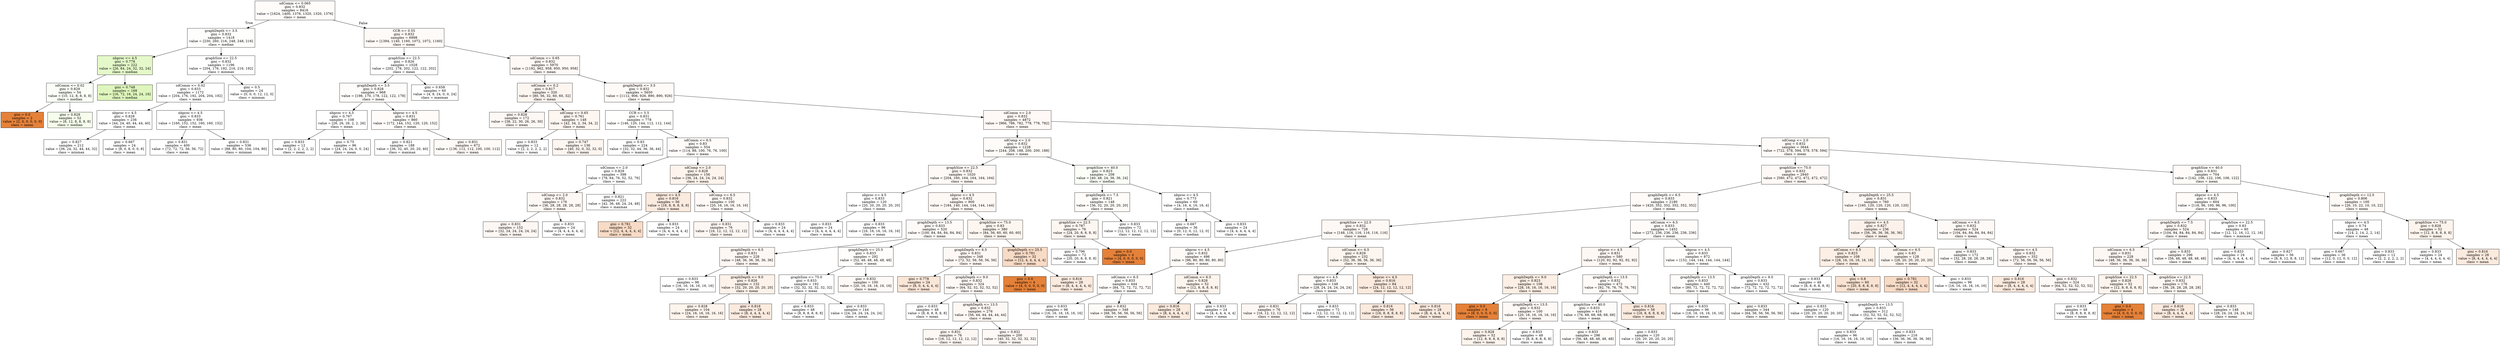 digraph Tree {
node [shape=box, style="filled", color="black"] ;
0 [label="sdComm <= 0.065\ngini = 0.832\nsamples = 8416\nvalue = [1624, 1400, 1376, 1320, 1320, 1376]\nclass = mean", fillcolor="#fefbf9"] ;
1 [label="graphDepth <= 3.5\ngini = 0.832\nsamples = 1418\nvalue = [230, 260, 216, 248, 248, 216]\nclass = median", fillcolor="#fefffd"] ;
0 -> 1 [labeldistance=2.5, labelangle=45, headlabel="True"] ;
2 [label="nbproc <= 4.5\ngini = 0.778\nsamples = 222\nvalue = [26, 84, 24, 32, 32, 24]\nclass = median", fillcolor="#e4f8c9"] ;
1 -> 2 ;
3 [label="sdComm <= 0.02\ngini = 0.829\nsamples = 54\nvalue = [10, 12, 8, 8, 8, 8]\nclass = median", fillcolor="#fbfef6"] ;
2 -> 3 ;
4 [label="gini = 0.0\nsamples = 2\nvalue = [2, 0, 0, 0, 0, 0]\nclass = mean", fillcolor="#e58139"] ;
3 -> 4 ;
5 [label="gini = 0.828\nsamples = 52\nvalue = [8, 12, 8, 8, 8, 8]\nclass = median", fillcolor="#f6fded"] ;
3 -> 5 ;
6 [label="gini = 0.748\nsamples = 168\nvalue = [16, 72, 16, 24, 24, 16]\nclass = median", fillcolor="#def6bd"] ;
2 -> 6 ;
7 [label="graphSize <= 22.5\ngini = 0.832\nsamples = 1196\nvalue = [204, 176, 192, 216, 216, 192]\nclass = minmax", fillcolor="#ffffff"] ;
1 -> 7 ;
8 [label="sdComm <= 0.02\ngini = 0.833\nsamples = 1172\nvalue = [204, 176, 192, 204, 204, 192]\nclass = mean", fillcolor="#ffffff"] ;
7 -> 8 ;
9 [label="nbproc <= 4.5\ngini = 0.828\nsamples = 236\nvalue = [44, 24, 40, 44, 44, 40]\nclass = mean", fillcolor="#ffffff"] ;
8 -> 9 ;
10 [label="gini = 0.827\nsamples = 212\nvalue = [36, 24, 32, 44, 44, 32]\nclass = minmax", fillcolor="#ffffff"] ;
9 -> 10 ;
11 [label="gini = 0.667\nsamples = 24\nvalue = [8, 0, 8, 0, 0, 8]\nclass = mean", fillcolor="#ffffff"] ;
9 -> 11 ;
12 [label="nbproc <= 4.5\ngini = 0.833\nsamples = 936\nvalue = [160, 152, 152, 160, 160, 152]\nclass = mean", fillcolor="#ffffff"] ;
8 -> 12 ;
13 [label="gini = 0.831\nsamples = 400\nvalue = [72, 72, 72, 56, 56, 72]\nclass = mean", fillcolor="#ffffff"] ;
12 -> 13 ;
14 [label="gini = 0.831\nsamples = 536\nvalue = [88, 80, 80, 104, 104, 80]\nclass = minmax", fillcolor="#ffffff"] ;
12 -> 14 ;
15 [label="gini = 0.5\nsamples = 24\nvalue = [0, 0, 0, 12, 12, 0]\nclass = minmax", fillcolor="#ffffff"] ;
7 -> 15 ;
16 [label="CCR <= 0.55\ngini = 0.832\nsamples = 6998\nvalue = [1394, 1140, 1160, 1072, 1072, 1160]\nclass = mean", fillcolor="#fefaf7"] ;
0 -> 16 [labeldistance=2.5, labelangle=-45, headlabel="False"] ;
17 [label="graphSize <= 22.5\ngini = 0.826\nsamples = 1028\nvalue = [202, 178, 202, 122, 122, 202]\nclass = mean", fillcolor="#ffffff"] ;
16 -> 17 ;
18 [label="graphDepth <= 3.5\ngini = 0.828\nsamples = 968\nvalue = [198, 170, 178, 122, 122, 178]\nclass = mean", fillcolor="#fefcfa"] ;
17 -> 18 ;
19 [label="nbproc <= 4.5\ngini = 0.767\nsamples = 108\nvalue = [26, 26, 26, 2, 2, 26]\nclass = mean", fillcolor="#ffffff"] ;
18 -> 19 ;
20 [label="gini = 0.833\nsamples = 12\nvalue = [2, 2, 2, 2, 2, 2]\nclass = mean", fillcolor="#ffffff"] ;
19 -> 20 ;
21 [label="gini = 0.75\nsamples = 96\nvalue = [24, 24, 24, 0, 0, 24]\nclass = mean", fillcolor="#ffffff"] ;
19 -> 21 ;
22 [label="nbproc <= 4.5\ngini = 0.831\nsamples = 860\nvalue = [172, 144, 152, 120, 120, 152]\nclass = mean", fillcolor="#fefbf9"] ;
18 -> 22 ;
23 [label="gini = 0.821\nsamples = 188\nvalue = [36, 32, 40, 20, 20, 40]\nclass = maxmax", fillcolor="#ffffff"] ;
22 -> 23 ;
24 [label="gini = 0.831\nsamples = 672\nvalue = [136, 112, 112, 100, 100, 112]\nclass = mean", fillcolor="#fefaf7"] ;
22 -> 24 ;
25 [label="gini = 0.658\nsamples = 60\nvalue = [4, 8, 24, 0, 0, 24]\nclass = maxmax", fillcolor="#ffffff"] ;
17 -> 25 ;
26 [label="sdComm <= 0.65\ngini = 0.832\nsamples = 5970\nvalue = [1192, 962, 958, 950, 950, 958]\nclass = mean", fillcolor="#fef9f6"] ;
16 -> 26 ;
27 [label="sdComm <= 0.2\ngini = 0.817\nsamples = 320\nvalue = [80, 56, 32, 60, 60, 32]\nclass = mean", fillcolor="#fdf5f0"] ;
26 -> 27 ;
28 [label="gini = 0.828\nsamples = 172\nvalue = [38, 22, 30, 26, 26, 30]\nclass = mean", fillcolor="#fef8f4"] ;
27 -> 28 ;
29 [label="sdComp <= 0.65\ngini = 0.761\nsamples = 148\nvalue = [42, 34, 2, 34, 34, 2]\nclass = mean", fillcolor="#fdf6f1"] ;
27 -> 29 ;
30 [label="gini = 0.833\nsamples = 12\nvalue = [2, 2, 2, 2, 2, 2]\nclass = mean", fillcolor="#ffffff"] ;
29 -> 30 ;
31 [label="gini = 0.747\nsamples = 136\nvalue = [40, 32, 0, 32, 32, 0]\nclass = mean", fillcolor="#fdf5f0"] ;
29 -> 31 ;
32 [label="graphDepth <= 3.5\ngini = 0.832\nsamples = 5650\nvalue = [1112, 906, 926, 890, 890, 926]\nclass = mean", fillcolor="#fefaf7"] ;
26 -> 32 ;
33 [label="CCR <= 5.5\ngini = 0.831\nsamples = 778\nvalue = [146, 120, 144, 112, 112, 144]\nclass = mean", fillcolor="#fffffe"] ;
32 -> 33 ;
34 [label="gini = 0.83\nsamples = 224\nvalue = [32, 32, 44, 36, 36, 44]\nclass = maxmax", fillcolor="#ffffff"] ;
33 -> 34 ;
35 [label="sdComm <= 6.5\ngini = 0.83\nsamples = 554\nvalue = [114, 88, 100, 76, 76, 100]\nclass = mean", fillcolor="#fefbf9"] ;
33 -> 35 ;
36 [label="sdComm <= 2.0\ngini = 0.829\nsamples = 398\nvalue = [78, 64, 76, 52, 52, 76]\nclass = mean", fillcolor="#fffefe"] ;
35 -> 36 ;
37 [label="sdComp <= 2.0\ngini = 0.832\nsamples = 176\nvalue = [36, 28, 28, 28, 28, 28]\nclass = mean", fillcolor="#fef8f4"] ;
36 -> 37 ;
38 [label="gini = 0.831\nsamples = 152\nvalue = [32, 24, 24, 24, 24, 24]\nclass = mean", fillcolor="#fdf7f3"] ;
37 -> 38 ;
39 [label="gini = 0.833\nsamples = 24\nvalue = [4, 4, 4, 4, 4, 4]\nclass = mean", fillcolor="#ffffff"] ;
37 -> 39 ;
40 [label="gini = 0.821\nsamples = 222\nvalue = [42, 36, 48, 24, 24, 48]\nclass = maxmax", fillcolor="#ffffff"] ;
36 -> 40 ;
41 [label="sdComp <= 2.0\ngini = 0.828\nsamples = 156\nvalue = [36, 24, 24, 24, 24, 24]\nclass = mean", fillcolor="#fdf4ed"] ;
35 -> 41 ;
42 [label="nbproc <= 4.5\ngini = 0.816\nsamples = 56\nvalue = [16, 8, 8, 8, 8, 8]\nclass = mean", fillcolor="#fbeade"] ;
41 -> 42 ;
43 [label="gini = 0.781\nsamples = 32\nvalue = [12, 4, 4, 4, 4, 4]\nclass = mean", fillcolor="#f8dbc6"] ;
42 -> 43 ;
44 [label="gini = 0.833\nsamples = 24\nvalue = [4, 4, 4, 4, 4, 4]\nclass = mean", fillcolor="#ffffff"] ;
42 -> 44 ;
45 [label="sdComp <= 6.5\ngini = 0.832\nsamples = 100\nvalue = [20, 16, 16, 16, 16, 16]\nclass = mean", fillcolor="#fef9f6"] ;
41 -> 45 ;
46 [label="gini = 0.831\nsamples = 76\nvalue = [16, 12, 12, 12, 12, 12]\nclass = mean", fillcolor="#fdf7f3"] ;
45 -> 46 ;
47 [label="gini = 0.833\nsamples = 24\nvalue = [4, 4, 4, 4, 4, 4]\nclass = mean", fillcolor="#ffffff"] ;
45 -> 47 ;
48 [label="sdComm <= 2.0\ngini = 0.832\nsamples = 4872\nvalue = [966, 786, 782, 778, 778, 782]\nclass = mean", fillcolor="#fef9f6"] ;
32 -> 48 ;
49 [label="sdComp <= 2.0\ngini = 0.832\nsamples = 1228\nvalue = [244, 208, 188, 200, 200, 188]\nclass = mean", fillcolor="#fefbf8"] ;
48 -> 49 ;
50 [label="graphSize <= 22.5\ngini = 0.832\nsamples = 1020\nvalue = [204, 160, 164, 164, 164, 164]\nclass = mean", fillcolor="#fef9f6"] ;
49 -> 50 ;
51 [label="nbproc <= 4.5\ngini = 0.833\nsamples = 120\nvalue = [20, 20, 20, 20, 20, 20]\nclass = mean", fillcolor="#ffffff"] ;
50 -> 51 ;
52 [label="gini = 0.833\nsamples = 24\nvalue = [4, 4, 4, 4, 4, 4]\nclass = mean", fillcolor="#ffffff"] ;
51 -> 52 ;
53 [label="gini = 0.833\nsamples = 96\nvalue = [16, 16, 16, 16, 16, 16]\nclass = mean", fillcolor="#ffffff"] ;
51 -> 53 ;
54 [label="nbproc <= 4.5\ngini = 0.832\nsamples = 900\nvalue = [184, 140, 144, 144, 144, 144]\nclass = mean", fillcolor="#fef8f5"] ;
50 -> 54 ;
55 [label="graphDepth <= 13.5\ngini = 0.833\nsamples = 520\nvalue = [100, 84, 84, 84, 84, 84]\nclass = mean", fillcolor="#fefaf8"] ;
54 -> 55 ;
56 [label="graphDepth <= 6.5\ngini = 0.831\nsamples = 228\nvalue = [48, 36, 36, 36, 36, 36]\nclass = mean", fillcolor="#fdf7f3"] ;
55 -> 56 ;
57 [label="gini = 0.833\nsamples = 96\nvalue = [16, 16, 16, 16, 16, 16]\nclass = mean", fillcolor="#ffffff"] ;
56 -> 57 ;
58 [label="graphDepth <= 9.0\ngini = 0.826\nsamples = 132\nvalue = [32, 20, 20, 20, 20, 20]\nclass = mean", fillcolor="#fcf2ea"] ;
56 -> 58 ;
59 [label="gini = 0.828\nsamples = 104\nvalue = [24, 16, 16, 16, 16, 16]\nclass = mean", fillcolor="#fdf4ed"] ;
58 -> 59 ;
60 [label="gini = 0.816\nsamples = 28\nvalue = [8, 4, 4, 4, 4, 4]\nclass = mean", fillcolor="#fbeade"] ;
58 -> 60 ;
61 [label="graphDepth <= 25.5\ngini = 0.833\nsamples = 292\nvalue = [52, 48, 48, 48, 48, 48]\nclass = mean", fillcolor="#fffdfc"] ;
55 -> 61 ;
62 [label="graphSize <= 75.0\ngini = 0.833\nsamples = 192\nvalue = [32, 32, 32, 32, 32, 32]\nclass = mean", fillcolor="#ffffff"] ;
61 -> 62 ;
63 [label="gini = 0.833\nsamples = 48\nvalue = [8, 8, 8, 8, 8, 8]\nclass = mean", fillcolor="#ffffff"] ;
62 -> 63 ;
64 [label="gini = 0.833\nsamples = 144\nvalue = [24, 24, 24, 24, 24, 24]\nclass = mean", fillcolor="#ffffff"] ;
62 -> 64 ;
65 [label="gini = 0.832\nsamples = 100\nvalue = [20, 16, 16, 16, 16, 16]\nclass = mean", fillcolor="#fef9f6"] ;
61 -> 65 ;
66 [label="graphSize <= 75.0\ngini = 0.83\nsamples = 380\nvalue = [84, 56, 60, 60, 60, 60]\nclass = mean", fillcolor="#fdf6f0"] ;
54 -> 66 ;
67 [label="graphDepth <= 6.5\ngini = 0.831\nsamples = 348\nvalue = [72, 52, 56, 56, 56, 56]\nclass = mean", fillcolor="#fef8f4"] ;
66 -> 67 ;
68 [label="gini = 0.778\nsamples = 24\nvalue = [8, 0, 4, 4, 4, 4]\nclass = mean", fillcolor="#fae6d7"] ;
67 -> 68 ;
69 [label="graphDepth <= 9.0\ngini = 0.832\nsamples = 324\nvalue = [64, 52, 52, 52, 52, 52]\nclass = mean", fillcolor="#fef9f6"] ;
67 -> 69 ;
70 [label="gini = 0.833\nsamples = 48\nvalue = [8, 8, 8, 8, 8, 8]\nclass = mean", fillcolor="#ffffff"] ;
69 -> 70 ;
71 [label="graphDepth <= 13.5\ngini = 0.832\nsamples = 276\nvalue = [56, 44, 44, 44, 44, 44]\nclass = mean", fillcolor="#fef8f5"] ;
69 -> 71 ;
72 [label="gini = 0.831\nsamples = 76\nvalue = [16, 12, 12, 12, 12, 12]\nclass = mean", fillcolor="#fdf7f3"] ;
71 -> 72 ;
73 [label="gini = 0.832\nsamples = 200\nvalue = [40, 32, 32, 32, 32, 32]\nclass = mean", fillcolor="#fef9f6"] ;
71 -> 73 ;
74 [label="graphDepth <= 25.5\ngini = 0.781\nsamples = 32\nvalue = [12, 4, 4, 4, 4, 4]\nclass = mean", fillcolor="#f8dbc6"] ;
66 -> 74 ;
75 [label="gini = 0.0\nsamples = 4\nvalue = [4, 0, 0, 0, 0, 0]\nclass = mean", fillcolor="#e58139"] ;
74 -> 75 ;
76 [label="gini = 0.816\nsamples = 28\nvalue = [8, 4, 4, 4, 4, 4]\nclass = mean", fillcolor="#fbeade"] ;
74 -> 76 ;
77 [label="graphSize <= 40.0\ngini = 0.823\nsamples = 208\nvalue = [40, 48, 24, 36, 36, 24]\nclass = median", fillcolor="#fafef6"] ;
49 -> 77 ;
78 [label="graphDepth <= 7.5\ngini = 0.821\nsamples = 148\nvalue = [36, 32, 20, 20, 20, 20]\nclass = mean", fillcolor="#fefbf8"] ;
77 -> 78 ;
79 [label="graphSize <= 22.5\ngini = 0.787\nsamples = 76\nvalue = [24, 20, 8, 8, 8, 8]\nclass = mean", fillcolor="#fdf6f1"] ;
78 -> 79 ;
80 [label="gini = 0.796\nsamples = 72\nvalue = [20, 20, 8, 8, 8, 8]\nclass = mean", fillcolor="#ffffff"] ;
79 -> 80 ;
81 [label="gini = 0.0\nsamples = 4\nvalue = [4, 0, 0, 0, 0, 0]\nclass = mean", fillcolor="#e58139"] ;
79 -> 81 ;
82 [label="gini = 0.833\nsamples = 72\nvalue = [12, 12, 12, 12, 12, 12]\nclass = mean", fillcolor="#ffffff"] ;
78 -> 82 ;
83 [label="nbproc <= 4.5\ngini = 0.773\nsamples = 60\nvalue = [4, 16, 4, 16, 16, 4]\nclass = median", fillcolor="#ffffff"] ;
77 -> 83 ;
84 [label="gini = 0.667\nsamples = 36\nvalue = [0, 12, 0, 12, 12, 0]\nclass = median", fillcolor="#ffffff"] ;
83 -> 84 ;
85 [label="gini = 0.833\nsamples = 24\nvalue = [4, 4, 4, 4, 4, 4]\nclass = mean", fillcolor="#ffffff"] ;
83 -> 85 ;
86 [label="sdComp <= 2.0\ngini = 0.832\nsamples = 3644\nvalue = [722, 578, 594, 578, 578, 594]\nclass = mean", fillcolor="#fefaf7"] ;
48 -> 86 ;
87 [label="graphSize <= 75.0\ngini = 0.832\nsamples = 2940\nvalue = [580, 472, 472, 472, 472, 472]\nclass = mean", fillcolor="#fef9f6"] ;
86 -> 87 ;
88 [label="graphDepth <= 6.5\ngini = 0.833\nsamples = 2180\nvalue = [420, 352, 352, 352, 352, 352]\nclass = mean", fillcolor="#fefaf8"] ;
87 -> 88 ;
89 [label="graphSize <= 22.5\ngini = 0.832\nsamples = 728\nvalue = [148, 116, 116, 116, 116, 116]\nclass = mean", fillcolor="#fef8f5"] ;
88 -> 89 ;
90 [label="nbproc <= 4.5\ngini = 0.832\nsamples = 496\nvalue = [96, 80, 80, 80, 80, 80]\nclass = mean", fillcolor="#fefaf7"] ;
89 -> 90 ;
91 [label="sdComm <= 6.5\ngini = 0.833\nsamples = 444\nvalue = [84, 72, 72, 72, 72, 72]\nclass = mean", fillcolor="#fefbf9"] ;
90 -> 91 ;
92 [label="gini = 0.833\nsamples = 96\nvalue = [16, 16, 16, 16, 16, 16]\nclass = mean", fillcolor="#ffffff"] ;
91 -> 92 ;
93 [label="gini = 0.832\nsamples = 348\nvalue = [68, 56, 56, 56, 56, 56]\nclass = mean", fillcolor="#fefaf7"] ;
91 -> 93 ;
94 [label="sdComm <= 6.5\ngini = 0.828\nsamples = 52\nvalue = [12, 8, 8, 8, 8, 8]\nclass = mean", fillcolor="#fdf4ed"] ;
90 -> 94 ;
95 [label="gini = 0.816\nsamples = 28\nvalue = [8, 4, 4, 4, 4, 4]\nclass = mean", fillcolor="#fbeade"] ;
94 -> 95 ;
96 [label="gini = 0.833\nsamples = 24\nvalue = [4, 4, 4, 4, 4, 4]\nclass = mean", fillcolor="#ffffff"] ;
94 -> 96 ;
97 [label="sdComm <= 6.5\ngini = 0.829\nsamples = 232\nvalue = [52, 36, 36, 36, 36, 36]\nclass = mean", fillcolor="#fdf5ef"] ;
89 -> 97 ;
98 [label="nbproc <= 4.5\ngini = 0.833\nsamples = 148\nvalue = [28, 24, 24, 24, 24, 24]\nclass = mean", fillcolor="#fefbf9"] ;
97 -> 98 ;
99 [label="gini = 0.831\nsamples = 76\nvalue = [16, 12, 12, 12, 12, 12]\nclass = mean", fillcolor="#fdf7f3"] ;
98 -> 99 ;
100 [label="gini = 0.833\nsamples = 72\nvalue = [12, 12, 12, 12, 12, 12]\nclass = mean", fillcolor="#ffffff"] ;
98 -> 100 ;
101 [label="nbproc <= 4.5\ngini = 0.816\nsamples = 84\nvalue = [24, 12, 12, 12, 12, 12]\nclass = mean", fillcolor="#fbeade"] ;
97 -> 101 ;
102 [label="gini = 0.816\nsamples = 56\nvalue = [16, 8, 8, 8, 8, 8]\nclass = mean", fillcolor="#fbeade"] ;
101 -> 102 ;
103 [label="gini = 0.816\nsamples = 28\nvalue = [8, 4, 4, 4, 4, 4]\nclass = mean", fillcolor="#fbeade"] ;
101 -> 103 ;
104 [label="sdComm <= 6.5\ngini = 0.833\nsamples = 1452\nvalue = [272, 236, 236, 236, 236, 236]\nclass = mean", fillcolor="#fefbf9"] ;
88 -> 104 ;
105 [label="nbproc <= 4.5\ngini = 0.831\nsamples = 580\nvalue = [120, 92, 92, 92, 92, 92]\nclass = mean", fillcolor="#fef8f4"] ;
104 -> 105 ;
106 [label="graphDepth <= 9.0\ngini = 0.823\nsamples = 108\nvalue = [28, 16, 16, 16, 16, 16]\nclass = mean", fillcolor="#fcefe5"] ;
105 -> 106 ;
107 [label="gini = 0.0\nsamples = 8\nvalue = [8, 0, 0, 0, 0, 0]\nclass = mean", fillcolor="#e58139"] ;
106 -> 107 ;
108 [label="graphDepth <= 13.5\ngini = 0.832\nsamples = 100\nvalue = [20, 16, 16, 16, 16, 16]\nclass = mean", fillcolor="#fef9f6"] ;
106 -> 108 ;
109 [label="gini = 0.828\nsamples = 52\nvalue = [12, 8, 8, 8, 8, 8]\nclass = mean", fillcolor="#fdf4ed"] ;
108 -> 109 ;
110 [label="gini = 0.833\nsamples = 48\nvalue = [8, 8, 8, 8, 8, 8]\nclass = mean", fillcolor="#ffffff"] ;
108 -> 110 ;
111 [label="graphDepth <= 13.5\ngini = 0.832\nsamples = 472\nvalue = [92, 76, 76, 76, 76, 76]\nclass = mean", fillcolor="#fefaf7"] ;
105 -> 111 ;
112 [label="graphSize <= 40.0\ngini = 0.833\nsamples = 416\nvalue = [76, 68, 68, 68, 68, 68]\nclass = mean", fillcolor="#fefcfa"] ;
111 -> 112 ;
113 [label="gini = 0.833\nsamples = 296\nvalue = [56, 48, 48, 48, 48, 48]\nclass = mean", fillcolor="#fefbf9"] ;
112 -> 113 ;
114 [label="gini = 0.833\nsamples = 120\nvalue = [20, 20, 20, 20, 20, 20]\nclass = mean", fillcolor="#ffffff"] ;
112 -> 114 ;
115 [label="gini = 0.816\nsamples = 56\nvalue = [16, 8, 8, 8, 8, 8]\nclass = mean", fillcolor="#fbeade"] ;
111 -> 115 ;
116 [label="nbproc <= 4.5\ngini = 0.833\nsamples = 872\nvalue = [152, 144, 144, 144, 144, 144]\nclass = mean", fillcolor="#fffefd"] ;
104 -> 116 ;
117 [label="graphDepth <= 13.5\ngini = 0.833\nsamples = 440\nvalue = [80, 72, 72, 72, 72, 72]\nclass = mean", fillcolor="#fefcfb"] ;
116 -> 117 ;
118 [label="gini = 0.833\nsamples = 96\nvalue = [16, 16, 16, 16, 16, 16]\nclass = mean", fillcolor="#ffffff"] ;
117 -> 118 ;
119 [label="gini = 0.833\nsamples = 344\nvalue = [64, 56, 56, 56, 56, 56]\nclass = mean", fillcolor="#fefcfa"] ;
117 -> 119 ;
120 [label="graphDepth <= 9.0\ngini = 0.833\nsamples = 432\nvalue = [72, 72, 72, 72, 72, 72]\nclass = mean", fillcolor="#ffffff"] ;
116 -> 120 ;
121 [label="gini = 0.833\nsamples = 120\nvalue = [20, 20, 20, 20, 20, 20]\nclass = mean", fillcolor="#ffffff"] ;
120 -> 121 ;
122 [label="graphDepth <= 13.5\ngini = 0.833\nsamples = 312\nvalue = [52, 52, 52, 52, 52, 52]\nclass = mean", fillcolor="#ffffff"] ;
120 -> 122 ;
123 [label="gini = 0.833\nsamples = 96\nvalue = [16, 16, 16, 16, 16, 16]\nclass = mean", fillcolor="#ffffff"] ;
122 -> 123 ;
124 [label="gini = 0.833\nsamples = 216\nvalue = [36, 36, 36, 36, 36, 36]\nclass = mean", fillcolor="#ffffff"] ;
122 -> 124 ;
125 [label="graphDepth <= 25.5\ngini = 0.831\nsamples = 760\nvalue = [160, 120, 120, 120, 120, 120]\nclass = mean", fillcolor="#fdf7f3"] ;
87 -> 125 ;
126 [label="nbproc <= 4.5\ngini = 0.827\nsamples = 236\nvalue = [56, 36, 36, 36, 36, 36]\nclass = mean", fillcolor="#fcf2eb"] ;
125 -> 126 ;
127 [label="sdComm <= 6.5\ngini = 0.823\nsamples = 108\nvalue = [28, 16, 16, 16, 16, 16]\nclass = mean", fillcolor="#fcefe5"] ;
126 -> 127 ;
128 [label="gini = 0.833\nsamples = 48\nvalue = [8, 8, 8, 8, 8, 8]\nclass = mean", fillcolor="#ffffff"] ;
127 -> 128 ;
129 [label="gini = 0.8\nsamples = 60\nvalue = [20, 8, 8, 8, 8, 8]\nclass = mean", fillcolor="#f9e2d1"] ;
127 -> 129 ;
130 [label="sdComm <= 6.5\ngini = 0.83\nsamples = 128\nvalue = [28, 20, 20, 20, 20, 20]\nclass = mean", fillcolor="#fdf6f0"] ;
126 -> 130 ;
131 [label="gini = 0.781\nsamples = 32\nvalue = [12, 4, 4, 4, 4, 4]\nclass = mean", fillcolor="#f8dbc6"] ;
130 -> 131 ;
132 [label="gini = 0.833\nsamples = 96\nvalue = [16, 16, 16, 16, 16, 16]\nclass = mean", fillcolor="#ffffff"] ;
130 -> 132 ;
133 [label="sdComm <= 6.5\ngini = 0.832\nsamples = 524\nvalue = [104, 84, 84, 84, 84, 84]\nclass = mean", fillcolor="#fef9f6"] ;
125 -> 133 ;
134 [label="gini = 0.833\nsamples = 172\nvalue = [32, 28, 28, 28, 28, 28]\nclass = mean", fillcolor="#fefcfa"] ;
133 -> 134 ;
135 [label="nbproc <= 4.5\ngini = 0.832\nsamples = 352\nvalue = [72, 56, 56, 56, 56, 56]\nclass = mean", fillcolor="#fef8f4"] ;
133 -> 135 ;
136 [label="gini = 0.816\nsamples = 28\nvalue = [8, 4, 4, 4, 4, 4]\nclass = mean", fillcolor="#fbeade"] ;
135 -> 136 ;
137 [label="gini = 0.832\nsamples = 324\nvalue = [64, 52, 52, 52, 52, 52]\nclass = mean", fillcolor="#fef9f6"] ;
135 -> 137 ;
138 [label="graphSize <= 40.0\ngini = 0.831\nsamples = 704\nvalue = [142, 106, 122, 106, 106, 122]\nclass = mean", fillcolor="#fefbf8"] ;
86 -> 138 ;
139 [label="nbproc <= 4.5\ngini = 0.833\nsamples = 604\nvalue = [116, 96, 100, 96, 96, 100]\nclass = mean", fillcolor="#fefbf9"] ;
138 -> 139 ;
140 [label="graphDepth <= 7.5\ngini = 0.832\nsamples = 524\nvalue = [104, 84, 84, 84, 84, 84]\nclass = mean", fillcolor="#fef9f6"] ;
139 -> 140 ;
141 [label="sdComm <= 6.5\ngini = 0.831\nsamples = 228\nvalue = [48, 36, 36, 36, 36, 36]\nclass = mean", fillcolor="#fdf7f3"] ;
140 -> 141 ;
142 [label="graphSize <= 22.5\ngini = 0.828\nsamples = 52\nvalue = [12, 8, 8, 8, 8, 8]\nclass = mean", fillcolor="#fdf4ed"] ;
141 -> 142 ;
143 [label="gini = 0.833\nsamples = 48\nvalue = [8, 8, 8, 8, 8, 8]\nclass = mean", fillcolor="#ffffff"] ;
142 -> 143 ;
144 [label="gini = 0.0\nsamples = 4\nvalue = [4, 0, 0, 0, 0, 0]\nclass = mean", fillcolor="#e58139"] ;
142 -> 144 ;
145 [label="graphSize <= 22.5\ngini = 0.832\nsamples = 176\nvalue = [36, 28, 28, 28, 28, 28]\nclass = mean", fillcolor="#fef8f4"] ;
141 -> 145 ;
146 [label="gini = 0.816\nsamples = 28\nvalue = [8, 4, 4, 4, 4, 4]\nclass = mean", fillcolor="#fbeade"] ;
145 -> 146 ;
147 [label="gini = 0.833\nsamples = 148\nvalue = [28, 24, 24, 24, 24, 24]\nclass = mean", fillcolor="#fefbf9"] ;
145 -> 147 ;
148 [label="gini = 0.833\nsamples = 296\nvalue = [56, 48, 48, 48, 48, 48]\nclass = mean", fillcolor="#fefbf9"] ;
140 -> 148 ;
149 [label="graphSize <= 22.5\ngini = 0.83\nsamples = 80\nvalue = [12, 12, 16, 12, 12, 16]\nclass = maxmax", fillcolor="#ffffff"] ;
139 -> 149 ;
150 [label="gini = 0.833\nsamples = 24\nvalue = [4, 4, 4, 4, 4, 4]\nclass = mean", fillcolor="#ffffff"] ;
149 -> 150 ;
151 [label="gini = 0.827\nsamples = 56\nvalue = [8, 8, 12, 8, 8, 12]\nclass = maxmax", fillcolor="#ffffff"] ;
149 -> 151 ;
152 [label="graphDepth <= 12.5\ngini = 0.806\nsamples = 100\nvalue = [26, 10, 22, 10, 10, 22]\nclass = mean", fillcolor="#fef9f5"] ;
138 -> 152 ;
153 [label="nbproc <= 4.5\ngini = 0.74\nsamples = 48\nvalue = [14, 2, 14, 2, 2, 14]\nclass = mean", fillcolor="#ffffff"] ;
152 -> 153 ;
154 [label="gini = 0.667\nsamples = 36\nvalue = [12, 0, 12, 0, 0, 12]\nclass = mean", fillcolor="#ffffff"] ;
153 -> 154 ;
155 [label="gini = 0.833\nsamples = 12\nvalue = [2, 2, 2, 2, 2, 2]\nclass = mean", fillcolor="#ffffff"] ;
153 -> 155 ;
156 [label="graphSize <= 75.0\ngini = 0.828\nsamples = 52\nvalue = [12, 8, 8, 8, 8, 8]\nclass = mean", fillcolor="#fdf4ed"] ;
152 -> 156 ;
157 [label="gini = 0.833\nsamples = 24\nvalue = [4, 4, 4, 4, 4, 4]\nclass = mean", fillcolor="#ffffff"] ;
156 -> 157 ;
158 [label="gini = 0.816\nsamples = 28\nvalue = [8, 4, 4, 4, 4, 4]\nclass = mean", fillcolor="#fbeade"] ;
156 -> 158 ;
}